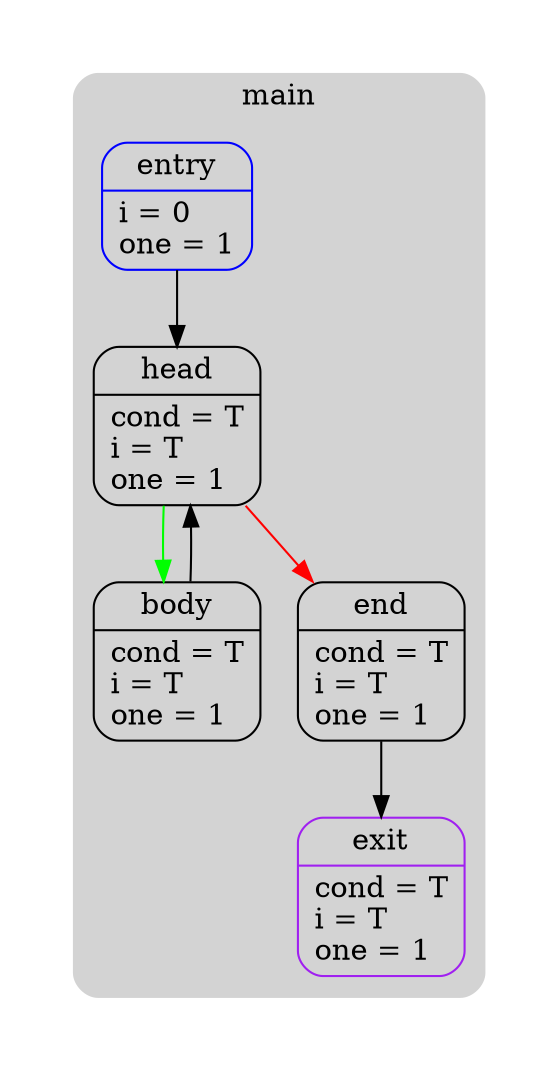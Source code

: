 digraph G {
  compound=true
  subgraph cluster_ {
    peripheries=0
    subgraph cluster_0_wrapper {
      peripheries=0
      margin=15
      subgraph cluster_0 {
        label="main"
        color=darkgray
        style=rounded
        bgcolor=lightgray
        margin=10
        cluster_0_0[label="{entry|i = 0\lone = 1\l}",shape=Mrecord,color=blue]
        cluster_0_1[label="{head|cond = T\li = T\lone = 1\l}",shape=Mrecord,color=black]
        cluster_0_2[label="{body|cond = T\li = T\lone = 1\l}",shape=Mrecord,color=black]
        cluster_0_3[label="{end|cond = T\li = T\lone = 1\l}",shape=Mrecord,color=black]
        cluster_0_exit[label="{exit|cond = T\li = T\lone = 1\l}",shape=Mrecord,color=purple]
        cluster_0_0 -> cluster_0_1
        cluster_0_1 -> cluster_0_2 [color=green]
        cluster_0_1 -> cluster_0_3 [color=red]
        cluster_0_2 -> cluster_0_1
        cluster_0_3 -> cluster_0_exit [color=black]
      }
    }
  }
}
